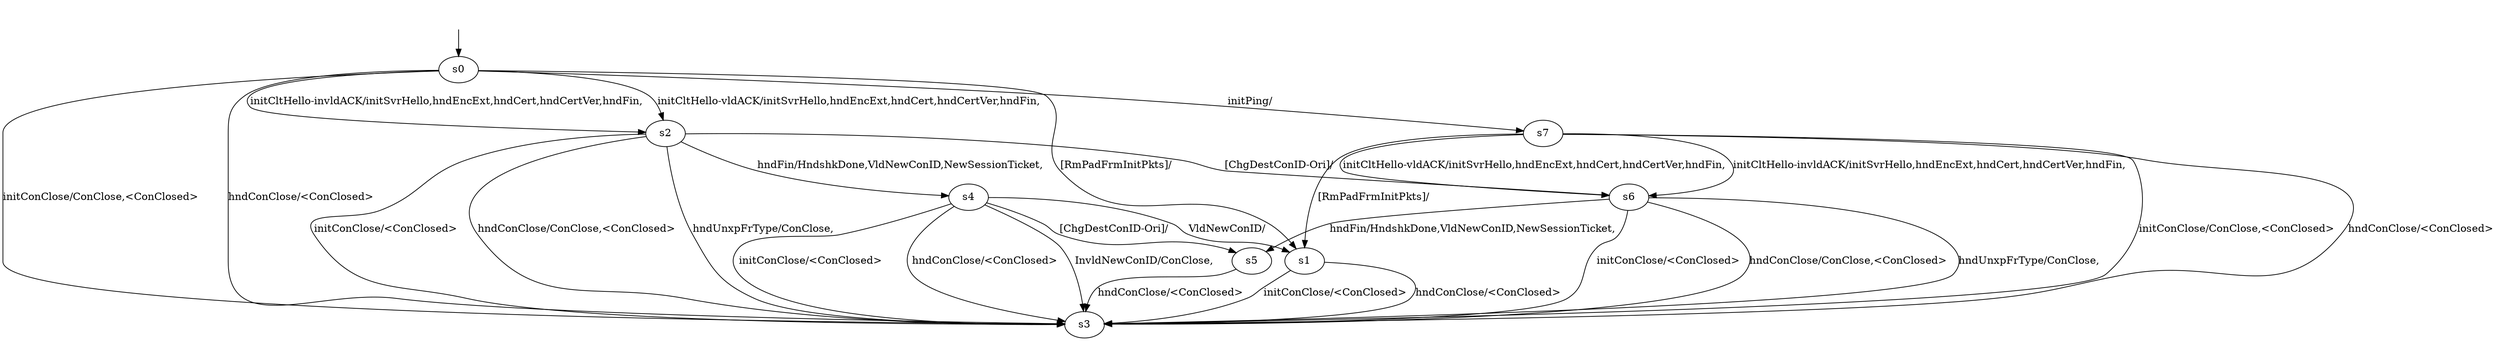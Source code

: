 digraph "../results/msquicModels/msquic-B-1/learnedModel" {
s0 [label=s0];
s1 [label=s1];
s2 [label=s2];
s3 [label=s3];
s4 [label=s4];
s5 [label=s5];
s6 [label=s6];
s7 [label=s7];
s0 -> s7  [label="initPing/ "];
s0 -> s3  [label="initConClose/ConClose,<ConClosed> "];
s0 -> s2  [label="initCltHello-vldACK/initSvrHello,hndEncExt,hndCert,hndCertVer,hndFin, "];
s0 -> s2  [label="initCltHello-invldACK/initSvrHello,hndEncExt,hndCert,hndCertVer,hndFin, "];
s0 -> s3  [label="hndConClose/<ConClosed> "];
s0 -> s1  [label="[RmPadFrmInitPkts]/ "];
s1 -> s3  [label="initConClose/<ConClosed> "];
s1 -> s3  [label="hndConClose/<ConClosed> "];
s2 -> s3  [label="initConClose/<ConClosed> "];
s2 -> s4  [label="hndFin/HndshkDone,VldNewConID,NewSessionTicket, "];
s2 -> s3  [label="hndConClose/ConClose,<ConClosed> "];
s2 -> s3  [label="hndUnxpFrType/ConClose, "];
s2 -> s6  [label="[ChgDestConID-Ori]/ "];
s4 -> s3  [label="initConClose/<ConClosed> "];
s4 -> s3  [label="hndConClose/<ConClosed> "];
s4 -> s1  [label="VldNewConID/ "];
s4 -> s3  [label="InvldNewConID/ConClose, "];
s4 -> s5  [label="[ChgDestConID-Ori]/ "];
s5 -> s3  [label="hndConClose/<ConClosed> "];
s6 -> s3  [label="initConClose/<ConClosed> "];
s6 -> s5  [label="hndFin/HndshkDone,VldNewConID,NewSessionTicket, "];
s6 -> s3  [label="hndConClose/ConClose,<ConClosed> "];
s6 -> s3  [label="hndUnxpFrType/ConClose, "];
s7 -> s3  [label="initConClose/ConClose,<ConClosed> "];
s7 -> s6  [label="initCltHello-vldACK/initSvrHello,hndEncExt,hndCert,hndCertVer,hndFin, "];
s7 -> s6  [label="initCltHello-invldACK/initSvrHello,hndEncExt,hndCert,hndCertVer,hndFin, "];
s7 -> s3  [label="hndConClose/<ConClosed> "];
s7 -> s1  [label="[RmPadFrmInitPkts]/ "];
__start0 [label="", shape=none];
__start0 -> s0  [label=""];
}
